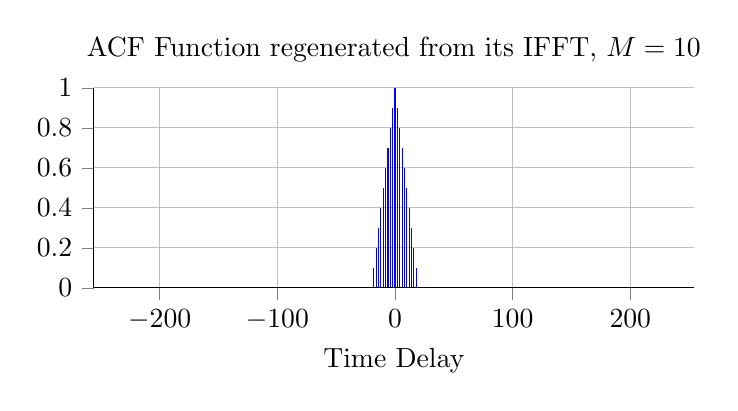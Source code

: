 % This file was created by matlab2tikz v0.4.7 (commit 6519689aa9dc12b7be17fdbac3b670671ea448dc) running on MATLAB 8.3.
% Copyright (c) 2008--2014, Nico Schlömer <nico.schloemer@gmail.com>
% All rights reserved.
% Minimal pgfplots version: 1.3
% 
% The latest updates can be retrieved from
%   http://www.mathworks.com/matlabcentral/fileexchange/22022-matlab2tikz
% where you can also make suggestions and rate matlab2tikz.
% 
\begin{tikzpicture}

\begin{axis}[%
width=3in,
height=1in,
scale only axis,
every outer y axis line/.append style={black},
every y tick label/.append style={font=\color{black}},
every outer x axis line/.append style={black},
every x tick label/.append style={font=\color{black}},
tick align = outside,
xmin=-256,
xmax=254,
xlabel={Time Delay},
xmajorgrids,
ymin=-1.665e-16,
ymax=1,
ymajorgrids,
title={ACF Function regenerated from its IFFT, $M = 10$},
axis x line*=bottom,
axis y line*=left
]
\addplot[ycomb,color=blue,solid] plot table[row sep=crcr] {-256	0\\
-254	-5.551e-17\\
-252	0\\
-250	-1.11e-16\\
-248	0\\
-246	-2.776e-17\\
-244	2.776e-17\\
-242	-5.551e-17\\
-240	5.551e-17\\
-238	0\\
-236	3.957e-17\\
-234	-1.379e-17\\
-232	-1.142e-17\\
-230	-7.253e-18\\
-228	1.019e-17\\
-226	1.842e-18\\
-224	1.062e-17\\
-222	-2.132e-18\\
-220	7.068e-18\\
-218	-8.477e-18\\
-216	1.822e-17\\
-214	-2.011e-17\\
-212	3.469e-18\\
-210	-2.255e-17\\
-208	-3.469e-18\\
-206	0\\
-204	-1.388e-17\\
-202	-5.551e-17\\
-200	-6.939e-18\\
-198	5.551e-17\\
-196	-5.551e-17\\
-194	-1.388e-17\\
-192	-1.963e-17\\
-190	-5.313e-17\\
-188	-5.888e-17\\
-186	2.776e-17\\
-184	-9.813e-17\\
-182	2.657e-17\\
-180	-4.332e-17\\
-178	4.065e-18\\
-176	-5.026e-17\\
-174	7.411e-18\\
-172	-9.1e-18\\
-170	2.97e-17\\
-168	-3.881e-17\\
-166	-2.056e-17\\
-164	-9.987e-18\\
-162	1.239e-17\\
-160	-2.564e-17\\
-158	3.535e-18\\
-156	-3.002e-17\\
-154	-9.345e-18\\
-152	-4.068e-17\\
-150	6.511e-18\\
-148	-1.224e-17\\
-146	6.939e-18\\
-144	-6.939e-18\\
-142	1.388e-17\\
-140	5.551e-17\\
-138	0\\
-136	-2.776e-17\\
-134	0\\
-132	0\\
-130	-2.776e-17\\
-128	0\\
-126	-2.776e-17\\
-124	0\\
-122	0\\
-120	0\\
-118	2.776e-17\\
-116	2.776e-17\\
-114	-4.163e-17\\
-112	-6.939e-18\\
-110	-2.082e-17\\
-108	-2.073e-17\\
-106	9.184e-18\\
-104	-1.324e-17\\
-102	1.318e-17\\
-100	7.282e-18\\
-98	1.925e-17\\
-96	2.564e-17\\
-94	1.734e-17\\
-92	2.047e-17\\
-90	7.42e-17\\
-88	-3.198e-18\\
-86	3.758e-17\\
-84	3.469e-18\\
-82	4.684e-17\\
-80	-6.939e-18\\
-78	4.51e-17\\
-76	1.388e-17\\
-74	5.551e-17\\
-72	5.551e-17\\
-70	2.082e-17\\
-68	0\\
-66	-1.388e-17\\
-64	1.963e-17\\
-62	2.537e-17\\
-60	5.888e-17\\
-58	2.776e-17\\
-56	5.888e-17\\
-54	-1.269e-17\\
-52	-2.369e-17\\
-50	2.369e-17\\
-48	-6.939e-18\\
-46	2.788e-17\\
-44	8.056e-18\\
-42	2.929e-17\\
-40	-1.785e-17\\
-38	-3.504e-18\\
-36	4.818e-17\\
-34	3.657e-17\\
-32	-1.062e-17\\
-30	1.437e-17\\
-28	2.497e-18\\
-26	-4.199e-18\\
-24	-4.05e-18\\
-22	-1.161e-17\\
-20	-2.701e-17\\
-18	0.1\\
-16	0.2\\
-14	0.3\\
-12	0.4\\
-10	0.5\\
-8	0.6\\
-6	0.7\\
-4	0.8\\
-2	0.9\\
0	1\\
2	0.9\\
4	0.8\\
6	0.7\\
8	0.6\\
10	0.5\\
12	0.4\\
14	0.3\\
16	0.2\\
18	0.1\\
20	-1.509e-17\\
22	1.813e-17\\
24	-4.05e-18\\
26	-1.892e-17\\
28	4.329e-18\\
30	3.865e-17\\
32	-1.062e-17\\
34	1.344e-17\\
36	4.523e-17\\
38	1.202e-17\\
40	-1.785e-17\\
42	1.117e-18\\
44	1.041e-17\\
46	3.296e-17\\
48	3.469e-18\\
50	1.388e-17\\
52	-1.388e-17\\
54	0\\
56	6.939e-18\\
58	0\\
60	5.551e-17\\
62	-1.388e-17\\
64	1.963e-17\\
66	2.537e-17\\
68	5.888e-17\\
70	2.776e-17\\
72	9.813e-17\\
74	-1.269e-17\\
76	1.556e-17\\
78	2.369e-17\\
80	8.623e-18\\
82	5.157e-17\\
84	-3.984e-18\\
86	6.389e-17\\
88	-3.198e-18\\
90	6.385e-17\\
92	2.707e-17\\
94	2.834e-17\\
96	2.564e-17\\
98	8.013e-18\\
100	1.63e-18\\
102	2.684e-17\\
104	-1.324e-17\\
106	-1.952e-17\\
108	-1.224e-17\\
110	-3.469e-17\\
112	-1.388e-17\\
114	-2.776e-17\\
116	0\\
118	0\\
120	-5.551e-17\\
122	0\\
124	0\\
126	-5.551e-17\\
128	0\\
130	-2.776e-17\\
132	0\\
134	0\\
136	-5.551e-17\\
138	2.776e-17\\
140	2.776e-17\\
142	1.388e-17\\
144	-6.939e-18\\
146	2.082e-17\\
148	-3.751e-18\\
150	1.423e-17\\
152	-4.068e-17\\
154	-1.13e-17\\
156	-3.568e-17\\
158	1.658e-17\\
160	-2.564e-17\\
162	-8.938e-19\\
164	-3.387e-18\\
166	-1.529e-17\\
168	-3.881e-17\\
170	1.958e-17\\
172	-1.735e-17\\
174	-8.674e-18\\
176	-4.857e-17\\
178	-3.123e-17\\
180	-4.163e-17\\
182	-5.551e-17\\
184	-5.551e-17\\
186	3.469e-17\\
188	0\\
190	-1.388e-17\\
192	-1.963e-17\\
194	-5.313e-17\\
196	-5.888e-17\\
198	2.776e-17\\
200	-5.888e-17\\
202	2.657e-17\\
204	-4.065e-18\\
206	4.065e-18\\
208	-6.939e-18\\
210	3.346e-18\\
212	5.028e-18\\
214	-1.185e-17\\
216	1.822e-17\\
218	-8.564e-18\\
220	4.127e-18\\
222	-9.774e-19\\
224	1.062e-17\\
226	1.84e-18\\
228	1.202e-17\\
230	-6.358e-18\\
232	-1.142e-17\\
234	-2.048e-17\\
236	5.149e-17\\
238	-3.469e-17\\
240	2.082e-17\\
242	1.388e-17\\
244	-5.551e-17\\
246	-1.11e-16\\
248	2.776e-17\\
250	-1.11e-16\\
252	-1.665e-16\\
254	-8.327e-17\\
};
\addplot [color=black,solid,forget plot]
  table[row sep=crcr]{-256	0\\
254	0\\
};
\end{axis}
\end{tikzpicture}%